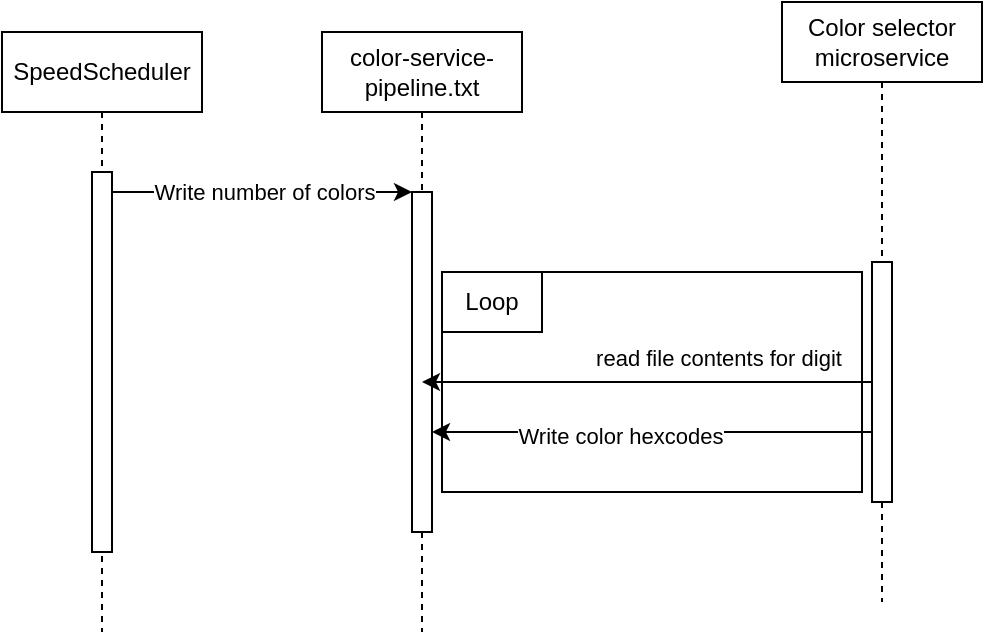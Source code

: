<mxfile version="22.1.3" type="device">
  <diagram name="Page-1" id="2YBvvXClWsGukQMizWep">
    <mxGraphModel dx="1562" dy="853" grid="1" gridSize="10" guides="1" tooltips="1" connect="1" arrows="1" fold="1" page="1" pageScale="1" pageWidth="850" pageHeight="1100" math="0" shadow="0">
      <root>
        <mxCell id="0" />
        <mxCell id="1" parent="0" />
        <mxCell id="jsLl5BQ4B7X99Xeumgeg-12" value="" style="rounded=0;whiteSpace=wrap;html=1;" vertex="1" parent="1">
          <mxGeometry x="280" y="160" width="210" height="110" as="geometry" />
        </mxCell>
        <mxCell id="aM9ryv3xv72pqoxQDRHE-1" value="SpeedScheduler" style="shape=umlLifeline;perimeter=lifelinePerimeter;whiteSpace=wrap;html=1;container=0;dropTarget=0;collapsible=0;recursiveResize=0;outlineConnect=0;portConstraint=eastwest;newEdgeStyle={&quot;edgeStyle&quot;:&quot;elbowEdgeStyle&quot;,&quot;elbow&quot;:&quot;vertical&quot;,&quot;curved&quot;:0,&quot;rounded&quot;:0};" parent="1" vertex="1">
          <mxGeometry x="60" y="40" width="100" height="300" as="geometry" />
        </mxCell>
        <mxCell id="aM9ryv3xv72pqoxQDRHE-2" value="" style="html=1;points=[];perimeter=orthogonalPerimeter;outlineConnect=0;targetShapes=umlLifeline;portConstraint=eastwest;newEdgeStyle={&quot;edgeStyle&quot;:&quot;elbowEdgeStyle&quot;,&quot;elbow&quot;:&quot;vertical&quot;,&quot;curved&quot;:0,&quot;rounded&quot;:0};" parent="aM9ryv3xv72pqoxQDRHE-1" vertex="1">
          <mxGeometry x="45" y="70" width="10" height="190" as="geometry" />
        </mxCell>
        <mxCell id="aM9ryv3xv72pqoxQDRHE-5" value="color-service-pipeline.txt" style="shape=umlLifeline;perimeter=lifelinePerimeter;whiteSpace=wrap;html=1;container=0;dropTarget=0;collapsible=0;recursiveResize=0;outlineConnect=0;portConstraint=eastwest;newEdgeStyle={&quot;edgeStyle&quot;:&quot;elbowEdgeStyle&quot;,&quot;elbow&quot;:&quot;vertical&quot;,&quot;curved&quot;:0,&quot;rounded&quot;:0};" parent="1" vertex="1">
          <mxGeometry x="220" y="40" width="100" height="300" as="geometry" />
        </mxCell>
        <mxCell id="aM9ryv3xv72pqoxQDRHE-6" value="" style="html=1;points=[];perimeter=orthogonalPerimeter;outlineConnect=0;targetShapes=umlLifeline;portConstraint=eastwest;newEdgeStyle={&quot;edgeStyle&quot;:&quot;elbowEdgeStyle&quot;,&quot;elbow&quot;:&quot;vertical&quot;,&quot;curved&quot;:0,&quot;rounded&quot;:0};" parent="aM9ryv3xv72pqoxQDRHE-5" vertex="1">
          <mxGeometry x="45" y="80" width="10" height="170" as="geometry" />
        </mxCell>
        <mxCell id="jsLl5BQ4B7X99Xeumgeg-1" value="Color selector microservice" style="shape=umlLifeline;perimeter=lifelinePerimeter;whiteSpace=wrap;html=1;container=0;dropTarget=0;collapsible=0;recursiveResize=0;outlineConnect=0;portConstraint=eastwest;newEdgeStyle={&quot;edgeStyle&quot;:&quot;elbowEdgeStyle&quot;,&quot;elbow&quot;:&quot;vertical&quot;,&quot;curved&quot;:0,&quot;rounded&quot;:0};" vertex="1" parent="1">
          <mxGeometry x="450" y="25" width="100" height="300" as="geometry" />
        </mxCell>
        <mxCell id="jsLl5BQ4B7X99Xeumgeg-2" value="" style="html=1;points=[];perimeter=orthogonalPerimeter;outlineConnect=0;targetShapes=umlLifeline;portConstraint=eastwest;newEdgeStyle={&quot;edgeStyle&quot;:&quot;elbowEdgeStyle&quot;,&quot;elbow&quot;:&quot;vertical&quot;,&quot;curved&quot;:0,&quot;rounded&quot;:0};" vertex="1" parent="jsLl5BQ4B7X99Xeumgeg-1">
          <mxGeometry x="45" y="130" width="10" height="120" as="geometry" />
        </mxCell>
        <mxCell id="jsLl5BQ4B7X99Xeumgeg-4" value="" style="endArrow=classic;html=1;rounded=0;" edge="1" parent="1" source="aM9ryv3xv72pqoxQDRHE-2" target="aM9ryv3xv72pqoxQDRHE-6">
          <mxGeometry width="50" height="50" relative="1" as="geometry">
            <mxPoint x="400" y="260" as="sourcePoint" />
            <mxPoint x="270" y="210" as="targetPoint" />
            <Array as="points">
              <mxPoint x="190" y="120" />
            </Array>
          </mxGeometry>
        </mxCell>
        <mxCell id="jsLl5BQ4B7X99Xeumgeg-5" value="Write number of colors&lt;br&gt;" style="edgeLabel;html=1;align=center;verticalAlign=middle;resizable=0;points=[];" vertex="1" connectable="0" parent="jsLl5BQ4B7X99Xeumgeg-4">
          <mxGeometry x="0.004" relative="1" as="geometry">
            <mxPoint as="offset" />
          </mxGeometry>
        </mxCell>
        <mxCell id="jsLl5BQ4B7X99Xeumgeg-6" value="Loop&lt;br&gt;" style="rounded=0;whiteSpace=wrap;html=1;" vertex="1" parent="1">
          <mxGeometry x="280" y="160" width="50" height="30" as="geometry" />
        </mxCell>
        <mxCell id="jsLl5BQ4B7X99Xeumgeg-7" value="" style="endArrow=classic;html=1;rounded=0;" edge="1" parent="1" source="jsLl5BQ4B7X99Xeumgeg-2" target="aM9ryv3xv72pqoxQDRHE-5">
          <mxGeometry width="50" height="50" relative="1" as="geometry">
            <mxPoint x="400" y="210" as="sourcePoint" />
            <mxPoint x="450" y="160" as="targetPoint" />
          </mxGeometry>
        </mxCell>
        <mxCell id="jsLl5BQ4B7X99Xeumgeg-8" value="read file contents for digit&lt;br&gt;" style="edgeLabel;html=1;align=center;verticalAlign=middle;resizable=0;points=[];" vertex="1" connectable="0" parent="jsLl5BQ4B7X99Xeumgeg-7">
          <mxGeometry x="-0.31" relative="1" as="geometry">
            <mxPoint y="-12" as="offset" />
          </mxGeometry>
        </mxCell>
        <mxCell id="jsLl5BQ4B7X99Xeumgeg-10" value="" style="endArrow=classic;html=1;rounded=0;" edge="1" parent="1" source="jsLl5BQ4B7X99Xeumgeg-2" target="aM9ryv3xv72pqoxQDRHE-6">
          <mxGeometry width="50" height="50" relative="1" as="geometry">
            <mxPoint x="499.5" y="167.5" as="sourcePoint" />
            <mxPoint x="269.5" y="167.5" as="targetPoint" />
            <Array as="points">
              <mxPoint x="390" y="240" />
            </Array>
          </mxGeometry>
        </mxCell>
        <mxCell id="jsLl5BQ4B7X99Xeumgeg-11" value="Write color hexcodes&lt;br&gt;" style="edgeLabel;html=1;align=center;verticalAlign=middle;resizable=0;points=[];" vertex="1" connectable="0" parent="jsLl5BQ4B7X99Xeumgeg-10">
          <mxGeometry x="0.145" y="2" relative="1" as="geometry">
            <mxPoint as="offset" />
          </mxGeometry>
        </mxCell>
      </root>
    </mxGraphModel>
  </diagram>
</mxfile>

